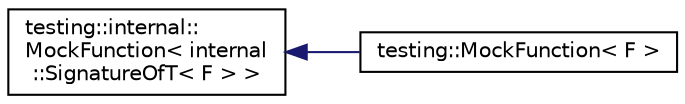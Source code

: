 digraph "类继承关系图"
{
  edge [fontname="Helvetica",fontsize="10",labelfontname="Helvetica",labelfontsize="10"];
  node [fontname="Helvetica",fontsize="10",shape=record];
  rankdir="LR";
  Node0 [label="testing::internal::\lMockFunction\< internal\l::SignatureOfT\< F \> \>",height=0.2,width=0.4,color="black", fillcolor="white", style="filled",URL="$classtesting_1_1internal_1_1_mock_function.html"];
  Node0 -> Node1 [dir="back",color="midnightblue",fontsize="10",style="solid",fontname="Helvetica"];
  Node1 [label="testing::MockFunction\< F \>",height=0.2,width=0.4,color="black", fillcolor="white", style="filled",URL="$classtesting_1_1_mock_function.html"];
}
